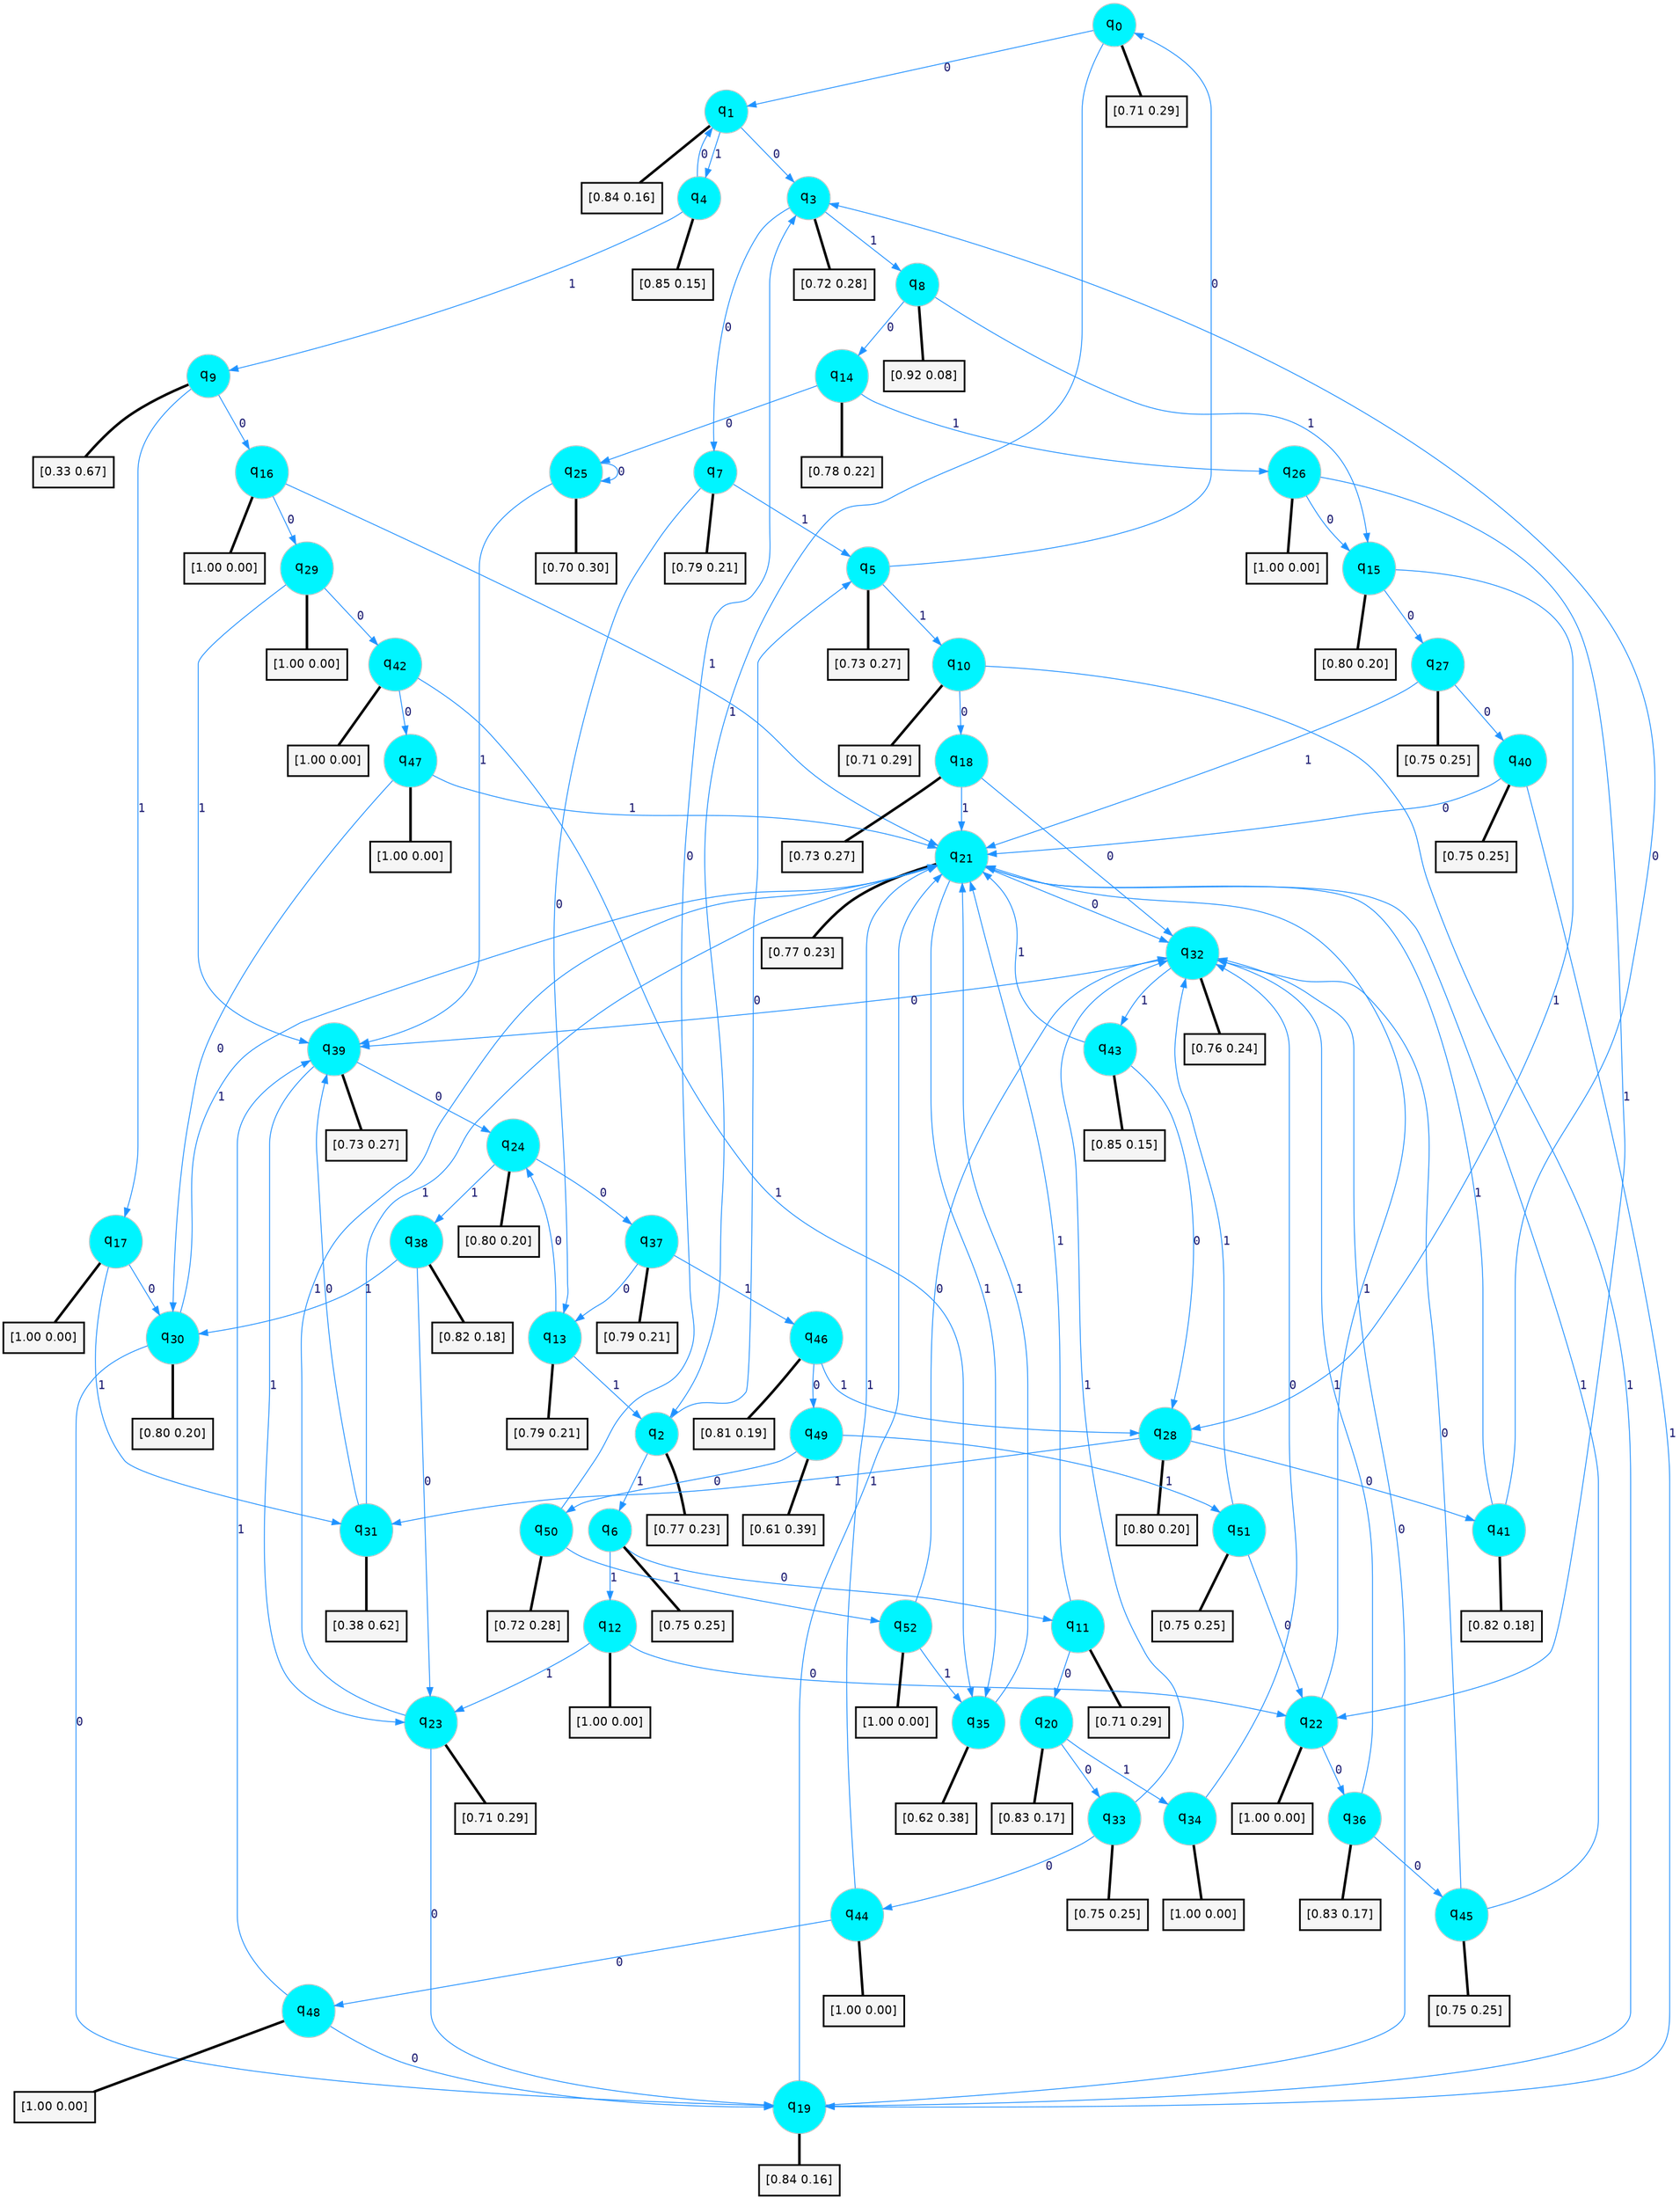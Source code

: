 digraph G {
graph [
bgcolor=transparent, dpi=300, rankdir=TD, size="40,25"];
node [
color=gray, fillcolor=turquoise1, fontcolor=black, fontname=Helvetica, fontsize=16, fontweight=bold, shape=circle, style=filled];
edge [
arrowsize=1, color=dodgerblue1, fontcolor=midnightblue, fontname=courier, fontweight=bold, penwidth=1, style=solid, weight=20];
0[label=<q<SUB>0</SUB>>];
1[label=<q<SUB>1</SUB>>];
2[label=<q<SUB>2</SUB>>];
3[label=<q<SUB>3</SUB>>];
4[label=<q<SUB>4</SUB>>];
5[label=<q<SUB>5</SUB>>];
6[label=<q<SUB>6</SUB>>];
7[label=<q<SUB>7</SUB>>];
8[label=<q<SUB>8</SUB>>];
9[label=<q<SUB>9</SUB>>];
10[label=<q<SUB>10</SUB>>];
11[label=<q<SUB>11</SUB>>];
12[label=<q<SUB>12</SUB>>];
13[label=<q<SUB>13</SUB>>];
14[label=<q<SUB>14</SUB>>];
15[label=<q<SUB>15</SUB>>];
16[label=<q<SUB>16</SUB>>];
17[label=<q<SUB>17</SUB>>];
18[label=<q<SUB>18</SUB>>];
19[label=<q<SUB>19</SUB>>];
20[label=<q<SUB>20</SUB>>];
21[label=<q<SUB>21</SUB>>];
22[label=<q<SUB>22</SUB>>];
23[label=<q<SUB>23</SUB>>];
24[label=<q<SUB>24</SUB>>];
25[label=<q<SUB>25</SUB>>];
26[label=<q<SUB>26</SUB>>];
27[label=<q<SUB>27</SUB>>];
28[label=<q<SUB>28</SUB>>];
29[label=<q<SUB>29</SUB>>];
30[label=<q<SUB>30</SUB>>];
31[label=<q<SUB>31</SUB>>];
32[label=<q<SUB>32</SUB>>];
33[label=<q<SUB>33</SUB>>];
34[label=<q<SUB>34</SUB>>];
35[label=<q<SUB>35</SUB>>];
36[label=<q<SUB>36</SUB>>];
37[label=<q<SUB>37</SUB>>];
38[label=<q<SUB>38</SUB>>];
39[label=<q<SUB>39</SUB>>];
40[label=<q<SUB>40</SUB>>];
41[label=<q<SUB>41</SUB>>];
42[label=<q<SUB>42</SUB>>];
43[label=<q<SUB>43</SUB>>];
44[label=<q<SUB>44</SUB>>];
45[label=<q<SUB>45</SUB>>];
46[label=<q<SUB>46</SUB>>];
47[label=<q<SUB>47</SUB>>];
48[label=<q<SUB>48</SUB>>];
49[label=<q<SUB>49</SUB>>];
50[label=<q<SUB>50</SUB>>];
51[label=<q<SUB>51</SUB>>];
52[label=<q<SUB>52</SUB>>];
53[label="[0.71 0.29]", shape=box,fontcolor=black, fontname=Helvetica, fontsize=14, penwidth=2, fillcolor=whitesmoke,color=black];
54[label="[0.84 0.16]", shape=box,fontcolor=black, fontname=Helvetica, fontsize=14, penwidth=2, fillcolor=whitesmoke,color=black];
55[label="[0.77 0.23]", shape=box,fontcolor=black, fontname=Helvetica, fontsize=14, penwidth=2, fillcolor=whitesmoke,color=black];
56[label="[0.72 0.28]", shape=box,fontcolor=black, fontname=Helvetica, fontsize=14, penwidth=2, fillcolor=whitesmoke,color=black];
57[label="[0.85 0.15]", shape=box,fontcolor=black, fontname=Helvetica, fontsize=14, penwidth=2, fillcolor=whitesmoke,color=black];
58[label="[0.73 0.27]", shape=box,fontcolor=black, fontname=Helvetica, fontsize=14, penwidth=2, fillcolor=whitesmoke,color=black];
59[label="[0.75 0.25]", shape=box,fontcolor=black, fontname=Helvetica, fontsize=14, penwidth=2, fillcolor=whitesmoke,color=black];
60[label="[0.79 0.21]", shape=box,fontcolor=black, fontname=Helvetica, fontsize=14, penwidth=2, fillcolor=whitesmoke,color=black];
61[label="[0.92 0.08]", shape=box,fontcolor=black, fontname=Helvetica, fontsize=14, penwidth=2, fillcolor=whitesmoke,color=black];
62[label="[0.33 0.67]", shape=box,fontcolor=black, fontname=Helvetica, fontsize=14, penwidth=2, fillcolor=whitesmoke,color=black];
63[label="[0.71 0.29]", shape=box,fontcolor=black, fontname=Helvetica, fontsize=14, penwidth=2, fillcolor=whitesmoke,color=black];
64[label="[0.71 0.29]", shape=box,fontcolor=black, fontname=Helvetica, fontsize=14, penwidth=2, fillcolor=whitesmoke,color=black];
65[label="[1.00 0.00]", shape=box,fontcolor=black, fontname=Helvetica, fontsize=14, penwidth=2, fillcolor=whitesmoke,color=black];
66[label="[0.79 0.21]", shape=box,fontcolor=black, fontname=Helvetica, fontsize=14, penwidth=2, fillcolor=whitesmoke,color=black];
67[label="[0.78 0.22]", shape=box,fontcolor=black, fontname=Helvetica, fontsize=14, penwidth=2, fillcolor=whitesmoke,color=black];
68[label="[0.80 0.20]", shape=box,fontcolor=black, fontname=Helvetica, fontsize=14, penwidth=2, fillcolor=whitesmoke,color=black];
69[label="[1.00 0.00]", shape=box,fontcolor=black, fontname=Helvetica, fontsize=14, penwidth=2, fillcolor=whitesmoke,color=black];
70[label="[1.00 0.00]", shape=box,fontcolor=black, fontname=Helvetica, fontsize=14, penwidth=2, fillcolor=whitesmoke,color=black];
71[label="[0.73 0.27]", shape=box,fontcolor=black, fontname=Helvetica, fontsize=14, penwidth=2, fillcolor=whitesmoke,color=black];
72[label="[0.84 0.16]", shape=box,fontcolor=black, fontname=Helvetica, fontsize=14, penwidth=2, fillcolor=whitesmoke,color=black];
73[label="[0.83 0.17]", shape=box,fontcolor=black, fontname=Helvetica, fontsize=14, penwidth=2, fillcolor=whitesmoke,color=black];
74[label="[0.77 0.23]", shape=box,fontcolor=black, fontname=Helvetica, fontsize=14, penwidth=2, fillcolor=whitesmoke,color=black];
75[label="[1.00 0.00]", shape=box,fontcolor=black, fontname=Helvetica, fontsize=14, penwidth=2, fillcolor=whitesmoke,color=black];
76[label="[0.71 0.29]", shape=box,fontcolor=black, fontname=Helvetica, fontsize=14, penwidth=2, fillcolor=whitesmoke,color=black];
77[label="[0.80 0.20]", shape=box,fontcolor=black, fontname=Helvetica, fontsize=14, penwidth=2, fillcolor=whitesmoke,color=black];
78[label="[0.70 0.30]", shape=box,fontcolor=black, fontname=Helvetica, fontsize=14, penwidth=2, fillcolor=whitesmoke,color=black];
79[label="[1.00 0.00]", shape=box,fontcolor=black, fontname=Helvetica, fontsize=14, penwidth=2, fillcolor=whitesmoke,color=black];
80[label="[0.75 0.25]", shape=box,fontcolor=black, fontname=Helvetica, fontsize=14, penwidth=2, fillcolor=whitesmoke,color=black];
81[label="[0.80 0.20]", shape=box,fontcolor=black, fontname=Helvetica, fontsize=14, penwidth=2, fillcolor=whitesmoke,color=black];
82[label="[1.00 0.00]", shape=box,fontcolor=black, fontname=Helvetica, fontsize=14, penwidth=2, fillcolor=whitesmoke,color=black];
83[label="[0.80 0.20]", shape=box,fontcolor=black, fontname=Helvetica, fontsize=14, penwidth=2, fillcolor=whitesmoke,color=black];
84[label="[0.38 0.62]", shape=box,fontcolor=black, fontname=Helvetica, fontsize=14, penwidth=2, fillcolor=whitesmoke,color=black];
85[label="[0.76 0.24]", shape=box,fontcolor=black, fontname=Helvetica, fontsize=14, penwidth=2, fillcolor=whitesmoke,color=black];
86[label="[0.75 0.25]", shape=box,fontcolor=black, fontname=Helvetica, fontsize=14, penwidth=2, fillcolor=whitesmoke,color=black];
87[label="[1.00 0.00]", shape=box,fontcolor=black, fontname=Helvetica, fontsize=14, penwidth=2, fillcolor=whitesmoke,color=black];
88[label="[0.62 0.38]", shape=box,fontcolor=black, fontname=Helvetica, fontsize=14, penwidth=2, fillcolor=whitesmoke,color=black];
89[label="[0.83 0.17]", shape=box,fontcolor=black, fontname=Helvetica, fontsize=14, penwidth=2, fillcolor=whitesmoke,color=black];
90[label="[0.79 0.21]", shape=box,fontcolor=black, fontname=Helvetica, fontsize=14, penwidth=2, fillcolor=whitesmoke,color=black];
91[label="[0.82 0.18]", shape=box,fontcolor=black, fontname=Helvetica, fontsize=14, penwidth=2, fillcolor=whitesmoke,color=black];
92[label="[0.73 0.27]", shape=box,fontcolor=black, fontname=Helvetica, fontsize=14, penwidth=2, fillcolor=whitesmoke,color=black];
93[label="[0.75 0.25]", shape=box,fontcolor=black, fontname=Helvetica, fontsize=14, penwidth=2, fillcolor=whitesmoke,color=black];
94[label="[0.82 0.18]", shape=box,fontcolor=black, fontname=Helvetica, fontsize=14, penwidth=2, fillcolor=whitesmoke,color=black];
95[label="[1.00 0.00]", shape=box,fontcolor=black, fontname=Helvetica, fontsize=14, penwidth=2, fillcolor=whitesmoke,color=black];
96[label="[0.85 0.15]", shape=box,fontcolor=black, fontname=Helvetica, fontsize=14, penwidth=2, fillcolor=whitesmoke,color=black];
97[label="[1.00 0.00]", shape=box,fontcolor=black, fontname=Helvetica, fontsize=14, penwidth=2, fillcolor=whitesmoke,color=black];
98[label="[0.75 0.25]", shape=box,fontcolor=black, fontname=Helvetica, fontsize=14, penwidth=2, fillcolor=whitesmoke,color=black];
99[label="[0.81 0.19]", shape=box,fontcolor=black, fontname=Helvetica, fontsize=14, penwidth=2, fillcolor=whitesmoke,color=black];
100[label="[1.00 0.00]", shape=box,fontcolor=black, fontname=Helvetica, fontsize=14, penwidth=2, fillcolor=whitesmoke,color=black];
101[label="[1.00 0.00]", shape=box,fontcolor=black, fontname=Helvetica, fontsize=14, penwidth=2, fillcolor=whitesmoke,color=black];
102[label="[0.61 0.39]", shape=box,fontcolor=black, fontname=Helvetica, fontsize=14, penwidth=2, fillcolor=whitesmoke,color=black];
103[label="[0.72 0.28]", shape=box,fontcolor=black, fontname=Helvetica, fontsize=14, penwidth=2, fillcolor=whitesmoke,color=black];
104[label="[0.75 0.25]", shape=box,fontcolor=black, fontname=Helvetica, fontsize=14, penwidth=2, fillcolor=whitesmoke,color=black];
105[label="[1.00 0.00]", shape=box,fontcolor=black, fontname=Helvetica, fontsize=14, penwidth=2, fillcolor=whitesmoke,color=black];
0->1 [label=0];
0->2 [label=1];
0->53 [arrowhead=none, penwidth=3,color=black];
1->3 [label=0];
1->4 [label=1];
1->54 [arrowhead=none, penwidth=3,color=black];
2->5 [label=0];
2->6 [label=1];
2->55 [arrowhead=none, penwidth=3,color=black];
3->7 [label=0];
3->8 [label=1];
3->56 [arrowhead=none, penwidth=3,color=black];
4->1 [label=0];
4->9 [label=1];
4->57 [arrowhead=none, penwidth=3,color=black];
5->0 [label=0];
5->10 [label=1];
5->58 [arrowhead=none, penwidth=3,color=black];
6->11 [label=0];
6->12 [label=1];
6->59 [arrowhead=none, penwidth=3,color=black];
7->13 [label=0];
7->5 [label=1];
7->60 [arrowhead=none, penwidth=3,color=black];
8->14 [label=0];
8->15 [label=1];
8->61 [arrowhead=none, penwidth=3,color=black];
9->16 [label=0];
9->17 [label=1];
9->62 [arrowhead=none, penwidth=3,color=black];
10->18 [label=0];
10->19 [label=1];
10->63 [arrowhead=none, penwidth=3,color=black];
11->20 [label=0];
11->21 [label=1];
11->64 [arrowhead=none, penwidth=3,color=black];
12->22 [label=0];
12->23 [label=1];
12->65 [arrowhead=none, penwidth=3,color=black];
13->24 [label=0];
13->2 [label=1];
13->66 [arrowhead=none, penwidth=3,color=black];
14->25 [label=0];
14->26 [label=1];
14->67 [arrowhead=none, penwidth=3,color=black];
15->27 [label=0];
15->28 [label=1];
15->68 [arrowhead=none, penwidth=3,color=black];
16->29 [label=0];
16->21 [label=1];
16->69 [arrowhead=none, penwidth=3,color=black];
17->30 [label=0];
17->31 [label=1];
17->70 [arrowhead=none, penwidth=3,color=black];
18->32 [label=0];
18->21 [label=1];
18->71 [arrowhead=none, penwidth=3,color=black];
19->32 [label=0];
19->21 [label=1];
19->72 [arrowhead=none, penwidth=3,color=black];
20->33 [label=0];
20->34 [label=1];
20->73 [arrowhead=none, penwidth=3,color=black];
21->32 [label=0];
21->35 [label=1];
21->74 [arrowhead=none, penwidth=3,color=black];
22->36 [label=0];
22->21 [label=1];
22->75 [arrowhead=none, penwidth=3,color=black];
23->19 [label=0];
23->21 [label=1];
23->76 [arrowhead=none, penwidth=3,color=black];
24->37 [label=0];
24->38 [label=1];
24->77 [arrowhead=none, penwidth=3,color=black];
25->25 [label=0];
25->39 [label=1];
25->78 [arrowhead=none, penwidth=3,color=black];
26->15 [label=0];
26->22 [label=1];
26->79 [arrowhead=none, penwidth=3,color=black];
27->40 [label=0];
27->21 [label=1];
27->80 [arrowhead=none, penwidth=3,color=black];
28->41 [label=0];
28->31 [label=1];
28->81 [arrowhead=none, penwidth=3,color=black];
29->42 [label=0];
29->39 [label=1];
29->82 [arrowhead=none, penwidth=3,color=black];
30->19 [label=0];
30->21 [label=1];
30->83 [arrowhead=none, penwidth=3,color=black];
31->39 [label=0];
31->21 [label=1];
31->84 [arrowhead=none, penwidth=3,color=black];
32->39 [label=0];
32->43 [label=1];
32->85 [arrowhead=none, penwidth=3,color=black];
33->44 [label=0];
33->32 [label=1];
33->86 [arrowhead=none, penwidth=3,color=black];
34->32 [label=0];
34->87 [arrowhead=none, penwidth=3,color=black];
35->21 [label=1];
35->88 [arrowhead=none, penwidth=3,color=black];
36->45 [label=0];
36->32 [label=1];
36->89 [arrowhead=none, penwidth=3,color=black];
37->13 [label=0];
37->46 [label=1];
37->90 [arrowhead=none, penwidth=3,color=black];
38->23 [label=0];
38->30 [label=1];
38->91 [arrowhead=none, penwidth=3,color=black];
39->24 [label=0];
39->23 [label=1];
39->92 [arrowhead=none, penwidth=3,color=black];
40->21 [label=0];
40->19 [label=1];
40->93 [arrowhead=none, penwidth=3,color=black];
41->3 [label=0];
41->21 [label=1];
41->94 [arrowhead=none, penwidth=3,color=black];
42->47 [label=0];
42->35 [label=1];
42->95 [arrowhead=none, penwidth=3,color=black];
43->28 [label=0];
43->21 [label=1];
43->96 [arrowhead=none, penwidth=3,color=black];
44->48 [label=0];
44->21 [label=1];
44->97 [arrowhead=none, penwidth=3,color=black];
45->32 [label=0];
45->21 [label=1];
45->98 [arrowhead=none, penwidth=3,color=black];
46->49 [label=0];
46->28 [label=1];
46->99 [arrowhead=none, penwidth=3,color=black];
47->30 [label=0];
47->21 [label=1];
47->100 [arrowhead=none, penwidth=3,color=black];
48->19 [label=0];
48->39 [label=1];
48->101 [arrowhead=none, penwidth=3,color=black];
49->50 [label=0];
49->51 [label=1];
49->102 [arrowhead=none, penwidth=3,color=black];
50->3 [label=0];
50->52 [label=1];
50->103 [arrowhead=none, penwidth=3,color=black];
51->22 [label=0];
51->32 [label=1];
51->104 [arrowhead=none, penwidth=3,color=black];
52->32 [label=0];
52->35 [label=1];
52->105 [arrowhead=none, penwidth=3,color=black];
}
